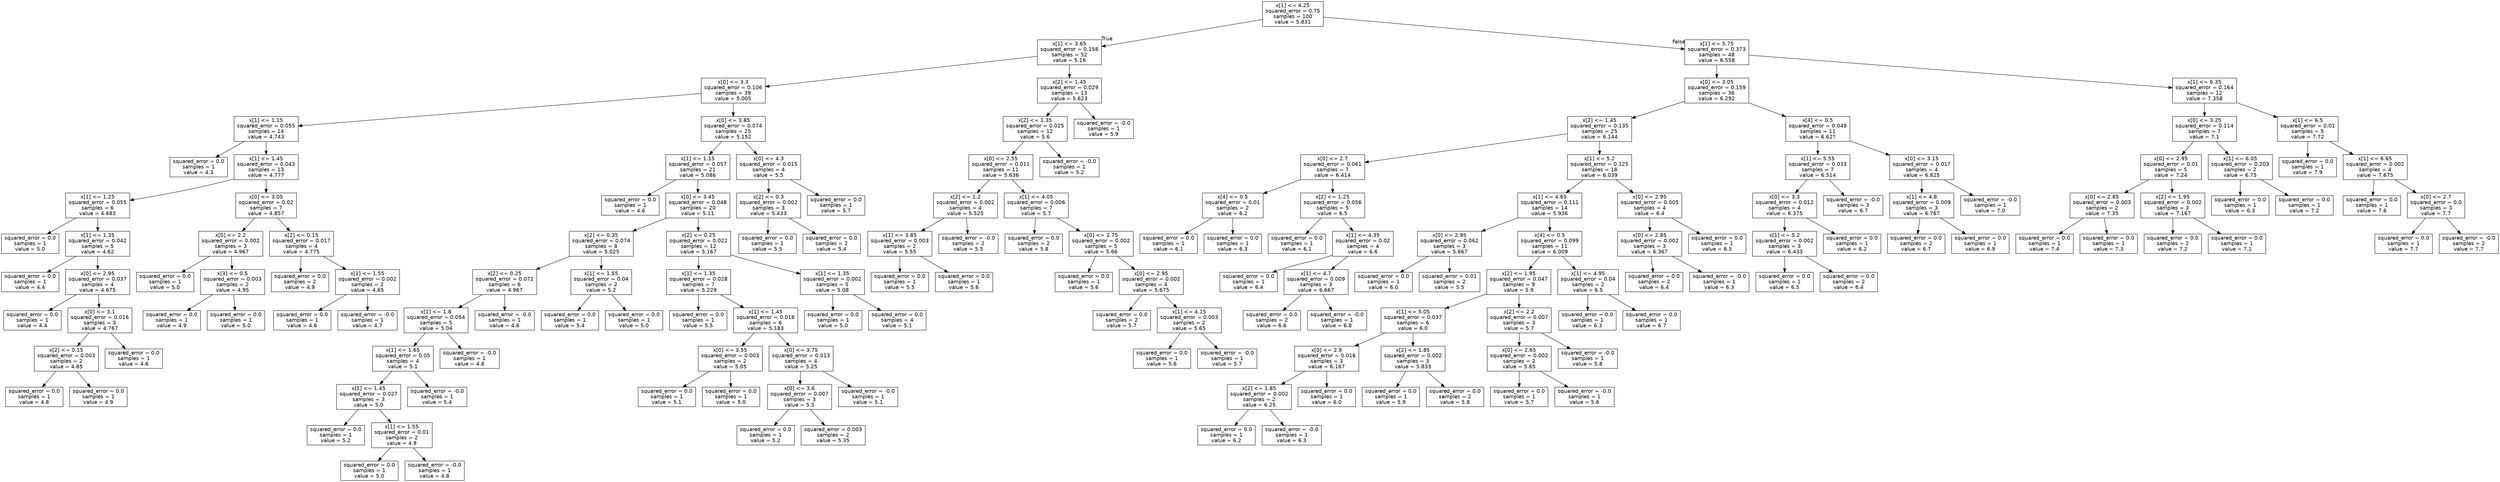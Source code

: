 digraph Tree {
node [shape=box, fontname="helvetica"] ;
edge [fontname="helvetica"] ;
0 [label="x[1] <= 4.25\nsquared_error = 0.75\nsamples = 100\nvalue = 5.831"] ;
1 [label="x[1] <= 3.65\nsquared_error = 0.158\nsamples = 52\nvalue = 5.16"] ;
0 -> 1 [labeldistance=2.5, labelangle=45, headlabel="True"] ;
2 [label="x[0] <= 3.3\nsquared_error = 0.106\nsamples = 39\nvalue = 5.005"] ;
1 -> 2 ;
3 [label="x[1] <= 1.15\nsquared_error = 0.055\nsamples = 14\nvalue = 4.743"] ;
2 -> 3 ;
4 [label="squared_error = 0.0\nsamples = 1\nvalue = 4.3"] ;
3 -> 4 ;
5 [label="x[1] <= 1.45\nsquared_error = 0.043\nsamples = 13\nvalue = 4.777"] ;
3 -> 5 ;
6 [label="x[1] <= 1.25\nsquared_error = 0.055\nsamples = 6\nvalue = 4.683"] ;
5 -> 6 ;
7 [label="squared_error = 0.0\nsamples = 1\nvalue = 5.0"] ;
6 -> 7 ;
8 [label="x[1] <= 1.35\nsquared_error = 0.042\nsamples = 5\nvalue = 4.62"] ;
6 -> 8 ;
9 [label="squared_error = 0.0\nsamples = 1\nvalue = 4.4"] ;
8 -> 9 ;
10 [label="x[0] <= 2.95\nsquared_error = 0.037\nsamples = 4\nvalue = 4.675"] ;
8 -> 10 ;
11 [label="squared_error = 0.0\nsamples = 1\nvalue = 4.4"] ;
10 -> 11 ;
12 [label="x[0] <= 3.1\nsquared_error = 0.016\nsamples = 3\nvalue = 4.767"] ;
10 -> 12 ;
13 [label="x[2] <= 0.15\nsquared_error = 0.003\nsamples = 2\nvalue = 4.85"] ;
12 -> 13 ;
14 [label="squared_error = 0.0\nsamples = 1\nvalue = 4.8"] ;
13 -> 14 ;
15 [label="squared_error = 0.0\nsamples = 1\nvalue = 4.9"] ;
13 -> 15 ;
16 [label="squared_error = 0.0\nsamples = 1\nvalue = 4.6"] ;
12 -> 16 ;
17 [label="x[0] <= 3.05\nsquared_error = 0.02\nsamples = 7\nvalue = 4.857"] ;
5 -> 17 ;
18 [label="x[0] <= 2.2\nsquared_error = 0.002\nsamples = 3\nvalue = 4.967"] ;
17 -> 18 ;
19 [label="squared_error = 0.0\nsamples = 1\nvalue = 5.0"] ;
18 -> 19 ;
20 [label="x[3] <= 0.5\nsquared_error = 0.003\nsamples = 2\nvalue = 4.95"] ;
18 -> 20 ;
21 [label="squared_error = 0.0\nsamples = 1\nvalue = 4.9"] ;
20 -> 21 ;
22 [label="squared_error = 0.0\nsamples = 1\nvalue = 5.0"] ;
20 -> 22 ;
23 [label="x[2] <= 0.15\nsquared_error = 0.017\nsamples = 4\nvalue = 4.775"] ;
17 -> 23 ;
24 [label="squared_error = 0.0\nsamples = 2\nvalue = 4.9"] ;
23 -> 24 ;
25 [label="x[1] <= 1.55\nsquared_error = 0.002\nsamples = 2\nvalue = 4.65"] ;
23 -> 25 ;
26 [label="squared_error = 0.0\nsamples = 1\nvalue = 4.6"] ;
25 -> 26 ;
27 [label="squared_error = -0.0\nsamples = 1\nvalue = 4.7"] ;
25 -> 27 ;
28 [label="x[0] <= 3.85\nsquared_error = 0.074\nsamples = 25\nvalue = 5.152"] ;
2 -> 28 ;
29 [label="x[1] <= 1.15\nsquared_error = 0.057\nsamples = 21\nvalue = 5.086"] ;
28 -> 29 ;
30 [label="squared_error = 0.0\nsamples = 1\nvalue = 4.6"] ;
29 -> 30 ;
31 [label="x[0] <= 3.45\nsquared_error = 0.048\nsamples = 20\nvalue = 5.11"] ;
29 -> 31 ;
32 [label="x[2] <= 0.35\nsquared_error = 0.074\nsamples = 8\nvalue = 5.025"] ;
31 -> 32 ;
33 [label="x[2] <= 0.25\nsquared_error = 0.072\nsamples = 6\nvalue = 4.967"] ;
32 -> 33 ;
34 [label="x[1] <= 1.8\nsquared_error = 0.054\nsamples = 5\nvalue = 5.04"] ;
33 -> 34 ;
35 [label="x[1] <= 1.65\nsquared_error = 0.05\nsamples = 4\nvalue = 5.1"] ;
34 -> 35 ;
36 [label="x[1] <= 1.45\nsquared_error = 0.027\nsamples = 3\nvalue = 5.0"] ;
35 -> 36 ;
37 [label="squared_error = 0.0\nsamples = 1\nvalue = 5.2"] ;
36 -> 37 ;
38 [label="x[1] <= 1.55\nsquared_error = 0.01\nsamples = 2\nvalue = 4.9"] ;
36 -> 38 ;
39 [label="squared_error = 0.0\nsamples = 1\nvalue = 5.0"] ;
38 -> 39 ;
40 [label="squared_error = -0.0\nsamples = 1\nvalue = 4.8"] ;
38 -> 40 ;
41 [label="squared_error = -0.0\nsamples = 1\nvalue = 5.4"] ;
35 -> 41 ;
42 [label="squared_error = -0.0\nsamples = 1\nvalue = 4.8"] ;
34 -> 42 ;
43 [label="squared_error = -0.0\nsamples = 1\nvalue = 4.6"] ;
33 -> 43 ;
44 [label="x[1] <= 1.55\nsquared_error = 0.04\nsamples = 2\nvalue = 5.2"] ;
32 -> 44 ;
45 [label="squared_error = 0.0\nsamples = 1\nvalue = 5.4"] ;
44 -> 45 ;
46 [label="squared_error = 0.0\nsamples = 1\nvalue = 5.0"] ;
44 -> 46 ;
47 [label="x[2] <= 0.25\nsquared_error = 0.022\nsamples = 12\nvalue = 5.167"] ;
31 -> 47 ;
48 [label="x[1] <= 1.35\nsquared_error = 0.028\nsamples = 7\nvalue = 5.229"] ;
47 -> 48 ;
49 [label="squared_error = 0.0\nsamples = 1\nvalue = 5.5"] ;
48 -> 49 ;
50 [label="x[1] <= 1.45\nsquared_error = 0.018\nsamples = 6\nvalue = 5.183"] ;
48 -> 50 ;
51 [label="x[0] <= 3.55\nsquared_error = 0.003\nsamples = 2\nvalue = 5.05"] ;
50 -> 51 ;
52 [label="squared_error = 0.0\nsamples = 1\nvalue = 5.1"] ;
51 -> 52 ;
53 [label="squared_error = 0.0\nsamples = 1\nvalue = 5.0"] ;
51 -> 53 ;
54 [label="x[0] <= 3.75\nsquared_error = 0.013\nsamples = 4\nvalue = 5.25"] ;
50 -> 54 ;
55 [label="x[0] <= 3.6\nsquared_error = 0.007\nsamples = 3\nvalue = 5.3"] ;
54 -> 55 ;
56 [label="squared_error = 0.0\nsamples = 1\nvalue = 5.2"] ;
55 -> 56 ;
57 [label="squared_error = 0.003\nsamples = 2\nvalue = 5.35"] ;
55 -> 57 ;
58 [label="squared_error = -0.0\nsamples = 1\nvalue = 5.1"] ;
54 -> 58 ;
59 [label="x[1] <= 1.35\nsquared_error = 0.002\nsamples = 5\nvalue = 5.08"] ;
47 -> 59 ;
60 [label="squared_error = 0.0\nsamples = 1\nvalue = 5.0"] ;
59 -> 60 ;
61 [label="squared_error = 0.0\nsamples = 4\nvalue = 5.1"] ;
59 -> 61 ;
62 [label="x[0] <= 4.3\nsquared_error = 0.015\nsamples = 4\nvalue = 5.5"] ;
28 -> 62 ;
63 [label="x[2] <= 0.3\nsquared_error = 0.002\nsamples = 3\nvalue = 5.433"] ;
62 -> 63 ;
64 [label="squared_error = 0.0\nsamples = 1\nvalue = 5.5"] ;
63 -> 64 ;
65 [label="squared_error = 0.0\nsamples = 2\nvalue = 5.4"] ;
63 -> 65 ;
66 [label="squared_error = 0.0\nsamples = 1\nvalue = 5.7"] ;
62 -> 66 ;
67 [label="x[2] <= 1.45\nsquared_error = 0.029\nsamples = 13\nvalue = 5.623"] ;
1 -> 67 ;
68 [label="x[2] <= 1.35\nsquared_error = 0.025\nsamples = 12\nvalue = 5.6"] ;
67 -> 68 ;
69 [label="x[0] <= 2.55\nsquared_error = 0.011\nsamples = 11\nvalue = 5.636"] ;
68 -> 69 ;
70 [label="x[2] <= 1.2\nsquared_error = 0.002\nsamples = 4\nvalue = 5.525"] ;
69 -> 70 ;
71 [label="x[1] <= 3.85\nsquared_error = 0.003\nsamples = 2\nvalue = 5.55"] ;
70 -> 71 ;
72 [label="squared_error = 0.0\nsamples = 1\nvalue = 5.5"] ;
71 -> 72 ;
73 [label="squared_error = 0.0\nsamples = 1\nvalue = 5.6"] ;
71 -> 73 ;
74 [label="squared_error = -0.0\nsamples = 2\nvalue = 5.5"] ;
70 -> 74 ;
75 [label="x[1] <= 4.05\nsquared_error = 0.006\nsamples = 7\nvalue = 5.7"] ;
69 -> 75 ;
76 [label="squared_error = 0.0\nsamples = 2\nvalue = 5.8"] ;
75 -> 76 ;
77 [label="x[0] <= 2.75\nsquared_error = 0.002\nsamples = 5\nvalue = 5.66"] ;
75 -> 77 ;
78 [label="squared_error = 0.0\nsamples = 1\nvalue = 5.6"] ;
77 -> 78 ;
79 [label="x[0] <= 2.95\nsquared_error = 0.002\nsamples = 4\nvalue = 5.675"] ;
77 -> 79 ;
80 [label="squared_error = 0.0\nsamples = 2\nvalue = 5.7"] ;
79 -> 80 ;
81 [label="x[1] <= 4.15\nsquared_error = 0.003\nsamples = 2\nvalue = 5.65"] ;
79 -> 81 ;
82 [label="squared_error = 0.0\nsamples = 1\nvalue = 5.6"] ;
81 -> 82 ;
83 [label="squared_error = -0.0\nsamples = 1\nvalue = 5.7"] ;
81 -> 83 ;
84 [label="squared_error = -0.0\nsamples = 1\nvalue = 5.2"] ;
68 -> 84 ;
85 [label="squared_error = -0.0\nsamples = 1\nvalue = 5.9"] ;
67 -> 85 ;
86 [label="x[1] <= 5.75\nsquared_error = 0.373\nsamples = 48\nvalue = 6.558"] ;
0 -> 86 [labeldistance=2.5, labelangle=-45, headlabel="False"] ;
87 [label="x[0] <= 3.05\nsquared_error = 0.159\nsamples = 36\nvalue = 6.292"] ;
86 -> 87 ;
88 [label="x[2] <= 1.45\nsquared_error = 0.135\nsamples = 25\nvalue = 6.144"] ;
87 -> 88 ;
89 [label="x[0] <= 2.7\nsquared_error = 0.061\nsamples = 7\nvalue = 6.414"] ;
88 -> 89 ;
90 [label="x[4] <= 0.5\nsquared_error = 0.01\nsamples = 2\nvalue = 6.2"] ;
89 -> 90 ;
91 [label="squared_error = 0.0\nsamples = 1\nvalue = 6.1"] ;
90 -> 91 ;
92 [label="squared_error = 0.0\nsamples = 1\nvalue = 6.3"] ;
90 -> 92 ;
93 [label="x[2] <= 1.25\nsquared_error = 0.056\nsamples = 5\nvalue = 6.5"] ;
89 -> 93 ;
94 [label="squared_error = 0.0\nsamples = 1\nvalue = 6.1"] ;
93 -> 94 ;
95 [label="x[1] <= 4.35\nsquared_error = 0.02\nsamples = 4\nvalue = 6.6"] ;
93 -> 95 ;
96 [label="squared_error = 0.0\nsamples = 1\nvalue = 6.4"] ;
95 -> 96 ;
97 [label="x[1] <= 4.7\nsquared_error = 0.009\nsamples = 3\nvalue = 6.667"] ;
95 -> 97 ;
98 [label="squared_error = 0.0\nsamples = 2\nvalue = 6.6"] ;
97 -> 98 ;
99 [label="squared_error = -0.0\nsamples = 1\nvalue = 6.8"] ;
97 -> 99 ;
100 [label="x[1] <= 5.2\nsquared_error = 0.125\nsamples = 18\nvalue = 6.039"] ;
88 -> 100 ;
101 [label="x[1] <= 4.65\nsquared_error = 0.111\nsamples = 14\nvalue = 5.936"] ;
100 -> 101 ;
102 [label="x[0] <= 2.95\nsquared_error = 0.062\nsamples = 3\nvalue = 5.667"] ;
101 -> 102 ;
103 [label="squared_error = 0.0\nsamples = 1\nvalue = 6.0"] ;
102 -> 103 ;
104 [label="squared_error = 0.01\nsamples = 2\nvalue = 5.5"] ;
102 -> 104 ;
105 [label="x[4] <= 0.5\nsquared_error = 0.099\nsamples = 11\nvalue = 6.009"] ;
101 -> 105 ;
106 [label="x[2] <= 1.95\nsquared_error = 0.047\nsamples = 9\nvalue = 5.9"] ;
105 -> 106 ;
107 [label="x[1] <= 5.05\nsquared_error = 0.037\nsamples = 6\nvalue = 6.0"] ;
106 -> 107 ;
108 [label="x[0] <= 2.9\nsquared_error = 0.016\nsamples = 3\nvalue = 6.167"] ;
107 -> 108 ;
109 [label="x[2] <= 1.85\nsquared_error = 0.002\nsamples = 2\nvalue = 6.25"] ;
108 -> 109 ;
110 [label="squared_error = 0.0\nsamples = 1\nvalue = 6.2"] ;
109 -> 110 ;
111 [label="squared_error = -0.0\nsamples = 1\nvalue = 6.3"] ;
109 -> 111 ;
112 [label="squared_error = 0.0\nsamples = 1\nvalue = 6.0"] ;
108 -> 112 ;
113 [label="x[2] <= 1.85\nsquared_error = 0.002\nsamples = 3\nvalue = 5.833"] ;
107 -> 113 ;
114 [label="squared_error = 0.0\nsamples = 1\nvalue = 5.9"] ;
113 -> 114 ;
115 [label="squared_error = 0.0\nsamples = 2\nvalue = 5.8"] ;
113 -> 115 ;
116 [label="x[2] <= 2.2\nsquared_error = 0.007\nsamples = 3\nvalue = 5.7"] ;
106 -> 116 ;
117 [label="x[0] <= 2.65\nsquared_error = 0.002\nsamples = 2\nvalue = 5.65"] ;
116 -> 117 ;
118 [label="squared_error = 0.0\nsamples = 1\nvalue = 5.7"] ;
117 -> 118 ;
119 [label="squared_error = -0.0\nsamples = 1\nvalue = 5.6"] ;
117 -> 119 ;
120 [label="squared_error = -0.0\nsamples = 1\nvalue = 5.8"] ;
116 -> 120 ;
121 [label="x[1] <= 4.95\nsquared_error = 0.04\nsamples = 2\nvalue = 6.5"] ;
105 -> 121 ;
122 [label="squared_error = 0.0\nsamples = 1\nvalue = 6.3"] ;
121 -> 122 ;
123 [label="squared_error = 0.0\nsamples = 1\nvalue = 6.7"] ;
121 -> 123 ;
124 [label="x[0] <= 2.95\nsquared_error = 0.005\nsamples = 4\nvalue = 6.4"] ;
100 -> 124 ;
125 [label="x[0] <= 2.85\nsquared_error = 0.002\nsamples = 3\nvalue = 6.367"] ;
124 -> 125 ;
126 [label="squared_error = 0.0\nsamples = 2\nvalue = 6.4"] ;
125 -> 126 ;
127 [label="squared_error = -0.0\nsamples = 1\nvalue = 6.3"] ;
125 -> 127 ;
128 [label="squared_error = 0.0\nsamples = 1\nvalue = 6.5"] ;
124 -> 128 ;
129 [label="x[4] <= 0.5\nsquared_error = 0.049\nsamples = 11\nvalue = 6.627"] ;
87 -> 129 ;
130 [label="x[1] <= 5.55\nsquared_error = 0.033\nsamples = 7\nvalue = 6.514"] ;
129 -> 130 ;
131 [label="x[0] <= 3.3\nsquared_error = 0.012\nsamples = 4\nvalue = 6.375"] ;
130 -> 131 ;
132 [label="x[1] <= 5.2\nsquared_error = 0.002\nsamples = 3\nvalue = 6.433"] ;
131 -> 132 ;
133 [label="squared_error = 0.0\nsamples = 1\nvalue = 6.5"] ;
132 -> 133 ;
134 [label="squared_error = 0.0\nsamples = 2\nvalue = 6.4"] ;
132 -> 134 ;
135 [label="squared_error = 0.0\nsamples = 1\nvalue = 6.2"] ;
131 -> 135 ;
136 [label="squared_error = -0.0\nsamples = 3\nvalue = 6.7"] ;
130 -> 136 ;
137 [label="x[0] <= 3.15\nsquared_error = 0.017\nsamples = 4\nvalue = 6.825"] ;
129 -> 137 ;
138 [label="x[1] <= 4.8\nsquared_error = 0.009\nsamples = 3\nvalue = 6.767"] ;
137 -> 138 ;
139 [label="squared_error = 0.0\nsamples = 2\nvalue = 6.7"] ;
138 -> 139 ;
140 [label="squared_error = 0.0\nsamples = 1\nvalue = 6.9"] ;
138 -> 140 ;
141 [label="squared_error = -0.0\nsamples = 1\nvalue = 7.0"] ;
137 -> 141 ;
142 [label="x[1] <= 6.35\nsquared_error = 0.164\nsamples = 12\nvalue = 7.358"] ;
86 -> 142 ;
143 [label="x[0] <= 3.25\nsquared_error = 0.114\nsamples = 7\nvalue = 7.1"] ;
142 -> 143 ;
144 [label="x[0] <= 2.95\nsquared_error = 0.01\nsamples = 5\nvalue = 7.24"] ;
143 -> 144 ;
145 [label="x[0] <= 2.85\nsquared_error = 0.003\nsamples = 2\nvalue = 7.35"] ;
144 -> 145 ;
146 [label="squared_error = 0.0\nsamples = 1\nvalue = 7.4"] ;
145 -> 146 ;
147 [label="squared_error = 0.0\nsamples = 1\nvalue = 7.3"] ;
145 -> 147 ;
148 [label="x[2] <= 1.95\nsquared_error = 0.002\nsamples = 3\nvalue = 7.167"] ;
144 -> 148 ;
149 [label="squared_error = 0.0\nsamples = 2\nvalue = 7.2"] ;
148 -> 149 ;
150 [label="squared_error = 0.0\nsamples = 1\nvalue = 7.1"] ;
148 -> 150 ;
151 [label="x[1] <= 6.05\nsquared_error = 0.203\nsamples = 2\nvalue = 6.75"] ;
143 -> 151 ;
152 [label="squared_error = 0.0\nsamples = 1\nvalue = 6.3"] ;
151 -> 152 ;
153 [label="squared_error = 0.0\nsamples = 1\nvalue = 7.2"] ;
151 -> 153 ;
154 [label="x[1] <= 6.5\nsquared_error = 0.01\nsamples = 5\nvalue = 7.72"] ;
142 -> 154 ;
155 [label="squared_error = 0.0\nsamples = 1\nvalue = 7.9"] ;
154 -> 155 ;
156 [label="x[1] <= 6.65\nsquared_error = 0.002\nsamples = 4\nvalue = 7.675"] ;
154 -> 156 ;
157 [label="squared_error = 0.0\nsamples = 1\nvalue = 7.6"] ;
156 -> 157 ;
158 [label="x[0] <= 2.7\nsquared_error = 0.0\nsamples = 3\nvalue = 7.7"] ;
156 -> 158 ;
159 [label="squared_error = 0.0\nsamples = 1\nvalue = 7.7"] ;
158 -> 159 ;
160 [label="squared_error = -0.0\nsamples = 2\nvalue = 7.7"] ;
158 -> 160 ;
}